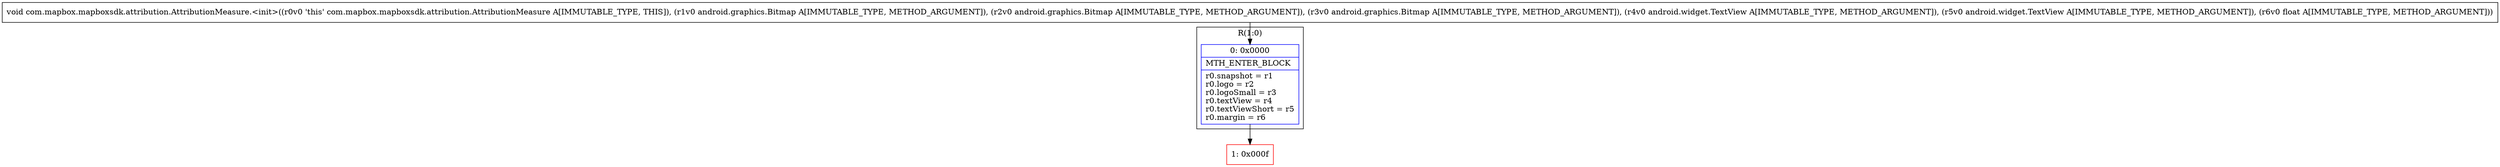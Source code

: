 digraph "CFG forcom.mapbox.mapboxsdk.attribution.AttributionMeasure.\<init\>(Landroid\/graphics\/Bitmap;Landroid\/graphics\/Bitmap;Landroid\/graphics\/Bitmap;Landroid\/widget\/TextView;Landroid\/widget\/TextView;F)V" {
subgraph cluster_Region_1069500085 {
label = "R(1:0)";
node [shape=record,color=blue];
Node_0 [shape=record,label="{0\:\ 0x0000|MTH_ENTER_BLOCK\l|r0.snapshot = r1\lr0.logo = r2\lr0.logoSmall = r3\lr0.textView = r4\lr0.textViewShort = r5\lr0.margin = r6\l}"];
}
Node_1 [shape=record,color=red,label="{1\:\ 0x000f}"];
MethodNode[shape=record,label="{void com.mapbox.mapboxsdk.attribution.AttributionMeasure.\<init\>((r0v0 'this' com.mapbox.mapboxsdk.attribution.AttributionMeasure A[IMMUTABLE_TYPE, THIS]), (r1v0 android.graphics.Bitmap A[IMMUTABLE_TYPE, METHOD_ARGUMENT]), (r2v0 android.graphics.Bitmap A[IMMUTABLE_TYPE, METHOD_ARGUMENT]), (r3v0 android.graphics.Bitmap A[IMMUTABLE_TYPE, METHOD_ARGUMENT]), (r4v0 android.widget.TextView A[IMMUTABLE_TYPE, METHOD_ARGUMENT]), (r5v0 android.widget.TextView A[IMMUTABLE_TYPE, METHOD_ARGUMENT]), (r6v0 float A[IMMUTABLE_TYPE, METHOD_ARGUMENT])) }"];
MethodNode -> Node_0;
Node_0 -> Node_1;
}

